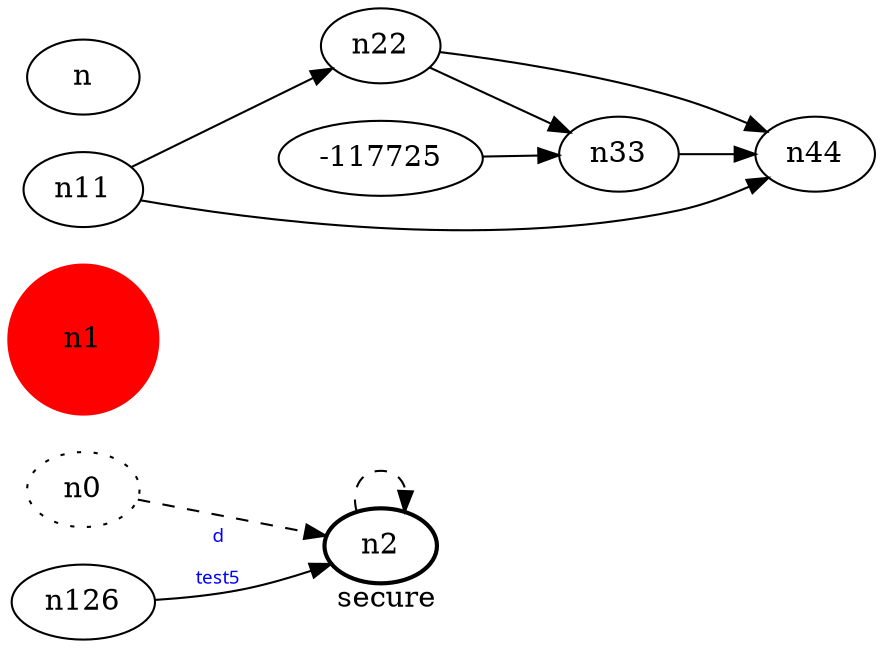 digraph test5 {
	rankdir=LR;
	fontcolor=blue; /* c0; c1; c0 -- c1 */
	n0 [style=dotted, fillcolor="#123456"]; // c2; c1; c2 -- c3
	n1 [height=1, width=1, color=red, style=filled];
	n2 [style=bold, xlabel="secure"];
	n0 -> n2 -> n2[style=dashed];
	n126 -> n2 [fontname="comic sans", label="d\n\l\G", fontcolor=blue, fontsize=9];
	n11 -> n22;
	n-117725 -> n33;
	n11 -> n44;
	n22 -> n33;
	n22 -> n44;
	n33 -> n44;
}
